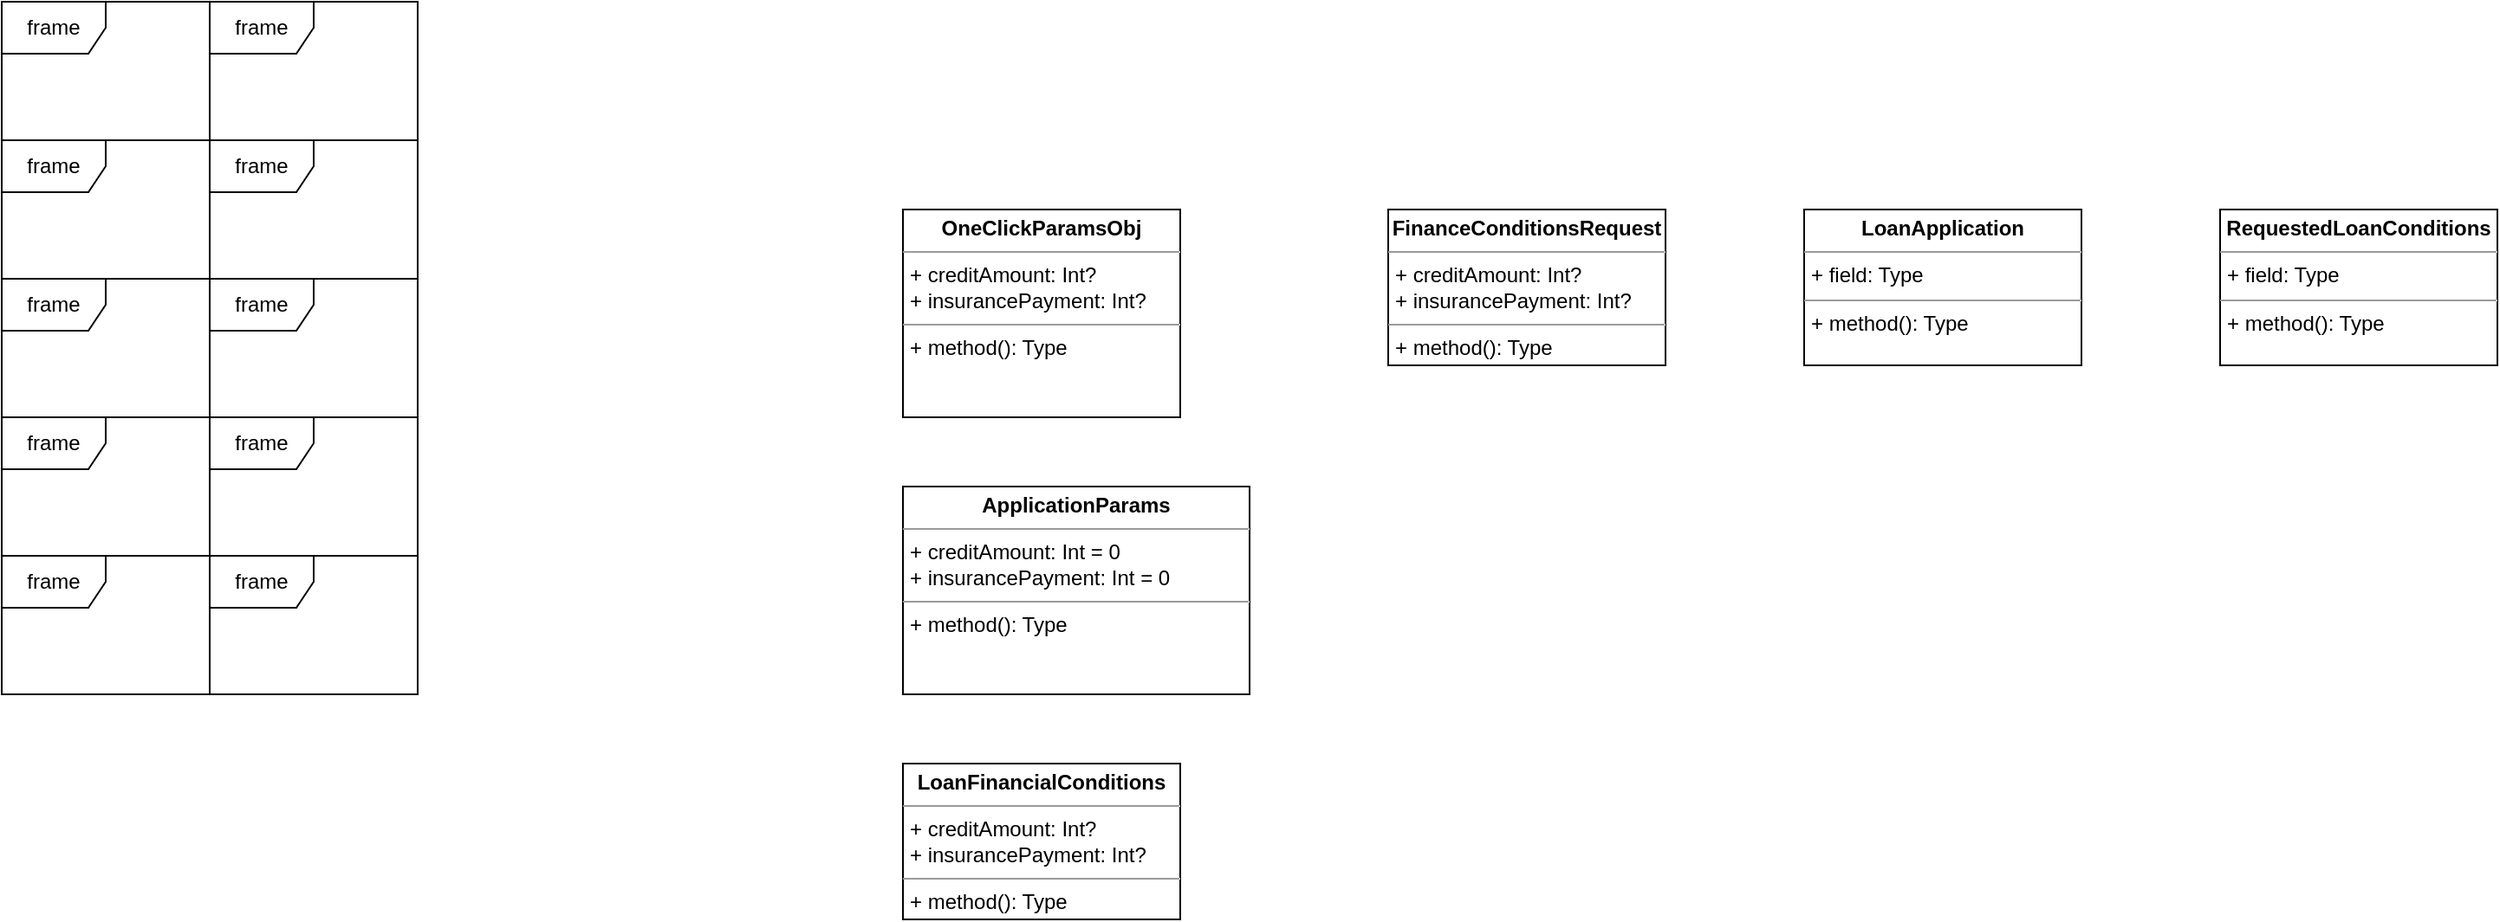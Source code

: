 <mxfile version="15.7.4" type="github">
  <diagram id="GZCWCyq-1ln4gcWg8G_8" name="Page-1">
    <mxGraphModel dx="981" dy="532" grid="1" gridSize="10" guides="1" tooltips="1" connect="1" arrows="1" fold="1" page="1" pageScale="1" pageWidth="850" pageHeight="1100" math="0" shadow="0">
      <root>
        <mxCell id="0" />
        <mxCell id="1" parent="0" />
        <mxCell id="FaPX97W4eVH31QEpolnj-1" value="frame" style="shape=umlFrame;whiteSpace=wrap;html=1;" vertex="1" parent="1">
          <mxGeometry width="120" height="80" as="geometry" />
        </mxCell>
        <mxCell id="FaPX97W4eVH31QEpolnj-2" value="frame" style="shape=umlFrame;whiteSpace=wrap;html=1;" vertex="1" parent="1">
          <mxGeometry y="80" width="120" height="80" as="geometry" />
        </mxCell>
        <mxCell id="FaPX97W4eVH31QEpolnj-3" value="frame" style="shape=umlFrame;whiteSpace=wrap;html=1;" vertex="1" parent="1">
          <mxGeometry y="160" width="120" height="80" as="geometry" />
        </mxCell>
        <mxCell id="FaPX97W4eVH31QEpolnj-4" value="frame" style="shape=umlFrame;whiteSpace=wrap;html=1;" vertex="1" parent="1">
          <mxGeometry x="120" width="120" height="80" as="geometry" />
        </mxCell>
        <mxCell id="FaPX97W4eVH31QEpolnj-5" value="frame" style="shape=umlFrame;whiteSpace=wrap;html=1;" vertex="1" parent="1">
          <mxGeometry x="120" y="80" width="120" height="80" as="geometry" />
        </mxCell>
        <mxCell id="FaPX97W4eVH31QEpolnj-6" value="frame" style="shape=umlFrame;whiteSpace=wrap;html=1;" vertex="1" parent="1">
          <mxGeometry x="120" y="160" width="120" height="80" as="geometry" />
        </mxCell>
        <mxCell id="FaPX97W4eVH31QEpolnj-7" value="frame" style="shape=umlFrame;whiteSpace=wrap;html=1;" vertex="1" parent="1">
          <mxGeometry y="240" width="120" height="80" as="geometry" />
        </mxCell>
        <mxCell id="FaPX97W4eVH31QEpolnj-8" value="frame" style="shape=umlFrame;whiteSpace=wrap;html=1;" vertex="1" parent="1">
          <mxGeometry x="120" y="240" width="120" height="80" as="geometry" />
        </mxCell>
        <mxCell id="FaPX97W4eVH31QEpolnj-9" value="frame" style="shape=umlFrame;whiteSpace=wrap;html=1;" vertex="1" parent="1">
          <mxGeometry y="320" width="120" height="80" as="geometry" />
        </mxCell>
        <mxCell id="FaPX97W4eVH31QEpolnj-10" value="frame" style="shape=umlFrame;whiteSpace=wrap;html=1;" vertex="1" parent="1">
          <mxGeometry x="120" y="320" width="120" height="80" as="geometry" />
        </mxCell>
        <mxCell id="FaPX97W4eVH31QEpolnj-11" value="&lt;p style=&quot;margin: 0px ; margin-top: 4px ; text-align: center&quot;&gt;&lt;b&gt;OneClickParamsObj&lt;/b&gt;&lt;/p&gt;&lt;hr size=&quot;1&quot;&gt;&lt;p style=&quot;margin: 0px ; margin-left: 4px&quot;&gt;+ creditAmount: Int?&lt;/p&gt;&lt;p style=&quot;margin: 0px ; margin-left: 4px&quot;&gt;+ insurancePayment: Int?&lt;br&gt;&lt;/p&gt;&lt;hr size=&quot;1&quot;&gt;&lt;p style=&quot;margin: 0px ; margin-left: 4px&quot;&gt;+ method(): Type&lt;/p&gt;" style="verticalAlign=top;align=left;overflow=fill;fontSize=12;fontFamily=Helvetica;html=1;" vertex="1" parent="1">
          <mxGeometry x="520" y="120" width="160" height="120" as="geometry" />
        </mxCell>
        <mxCell id="FaPX97W4eVH31QEpolnj-12" value="&lt;p style=&quot;margin: 0px ; margin-top: 4px ; text-align: center&quot;&gt;&lt;b&gt;ApplicationParams&lt;/b&gt;&lt;/p&gt;&lt;hr size=&quot;1&quot;&gt;&lt;p style=&quot;margin: 0px ; margin-left: 4px&quot;&gt;+ creditAmount: Int = 0&lt;/p&gt;&lt;p style=&quot;margin: 0px ; margin-left: 4px&quot;&gt;+ insurancePayment: Int = 0&lt;br&gt;&lt;/p&gt;&lt;hr size=&quot;1&quot;&gt;&lt;p style=&quot;margin: 0px ; margin-left: 4px&quot;&gt;+ method(): Type&lt;/p&gt;" style="verticalAlign=top;align=left;overflow=fill;fontSize=12;fontFamily=Helvetica;html=1;" vertex="1" parent="1">
          <mxGeometry x="520" y="280" width="200" height="120" as="geometry" />
        </mxCell>
        <mxCell id="FaPX97W4eVH31QEpolnj-13" value="&lt;p style=&quot;margin: 0px ; margin-top: 4px ; text-align: center&quot;&gt;&lt;b&gt;LoanFinancialConditions&lt;/b&gt;&lt;/p&gt;&lt;hr size=&quot;1&quot;&gt;&lt;p style=&quot;margin: 0px ; margin-left: 4px&quot;&gt;+ creditAmount: Int?&lt;/p&gt;&lt;p style=&quot;margin: 0px ; margin-left: 4px&quot;&gt;+ insurancePayment: Int?&lt;br&gt;&lt;/p&gt;&lt;hr size=&quot;1&quot;&gt;&lt;p style=&quot;margin: 0px ; margin-left: 4px&quot;&gt;+ method(): Type&lt;/p&gt;" style="verticalAlign=top;align=left;overflow=fill;fontSize=12;fontFamily=Helvetica;html=1;" vertex="1" parent="1">
          <mxGeometry x="520" y="440" width="160" height="90" as="geometry" />
        </mxCell>
        <mxCell id="FaPX97W4eVH31QEpolnj-15" value="&lt;p style=&quot;margin: 0px ; margin-top: 4px ; text-align: center&quot;&gt;&lt;b&gt;FinanceConditionsRequest&lt;/b&gt;&lt;/p&gt;&lt;hr size=&quot;1&quot;&gt;&lt;p style=&quot;margin: 0px ; margin-left: 4px&quot;&gt;+ creditAmount: Int?&lt;/p&gt;&lt;p style=&quot;margin: 0px ; margin-left: 4px&quot;&gt;+ insurancePayment: Int?&lt;br&gt;&lt;/p&gt;&lt;hr size=&quot;1&quot;&gt;&lt;p style=&quot;margin: 0px ; margin-left: 4px&quot;&gt;+ method(): Type&lt;/p&gt;" style="verticalAlign=top;align=left;overflow=fill;fontSize=12;fontFamily=Helvetica;html=1;" vertex="1" parent="1">
          <mxGeometry x="800" y="120" width="160" height="90" as="geometry" />
        </mxCell>
        <mxCell id="FaPX97W4eVH31QEpolnj-16" value="&lt;p style=&quot;margin: 0px ; margin-top: 4px ; text-align: center&quot;&gt;&lt;b&gt;LoanApplication&lt;/b&gt;&lt;/p&gt;&lt;hr size=&quot;1&quot;&gt;&lt;p style=&quot;margin: 0px ; margin-left: 4px&quot;&gt;+ field: Type&lt;/p&gt;&lt;hr size=&quot;1&quot;&gt;&lt;p style=&quot;margin: 0px ; margin-left: 4px&quot;&gt;+ method(): Type&lt;/p&gt;" style="verticalAlign=top;align=left;overflow=fill;fontSize=12;fontFamily=Helvetica;html=1;" vertex="1" parent="1">
          <mxGeometry x="1040" y="120" width="160" height="90" as="geometry" />
        </mxCell>
        <mxCell id="FaPX97W4eVH31QEpolnj-17" value="&lt;p style=&quot;margin: 0px ; margin-top: 4px ; text-align: center&quot;&gt;&lt;b&gt;RequestedLoanConditions&lt;/b&gt;&lt;/p&gt;&lt;hr size=&quot;1&quot;&gt;&lt;p style=&quot;margin: 0px ; margin-left: 4px&quot;&gt;+ field: Type&lt;/p&gt;&lt;hr size=&quot;1&quot;&gt;&lt;p style=&quot;margin: 0px ; margin-left: 4px&quot;&gt;+ method(): Type&lt;/p&gt;" style="verticalAlign=top;align=left;overflow=fill;fontSize=12;fontFamily=Helvetica;html=1;" vertex="1" parent="1">
          <mxGeometry x="1280" y="120" width="160" height="90" as="geometry" />
        </mxCell>
      </root>
    </mxGraphModel>
  </diagram>
</mxfile>
